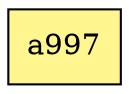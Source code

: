 digraph G {
rankdir=BT;ranksep="2.0";
"a997" [shape=record,fillcolor=khaki1,style=filled,label="{a997}"];
}